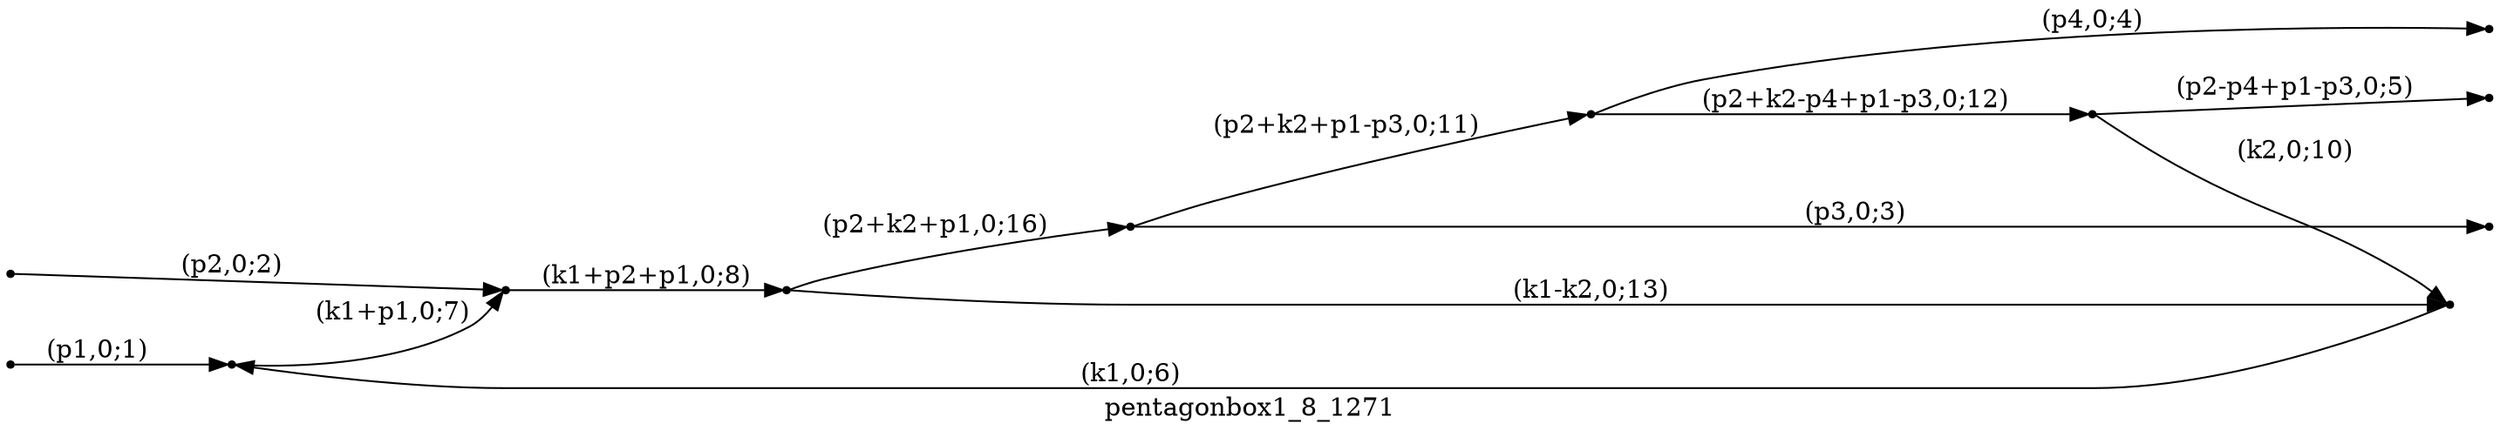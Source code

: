 digraph pentagonbox1_8_1271 {
  label="pentagonbox1_8_1271";
  rankdir="LR";
  subgraph edges {
    -1 -> 2 [label="(p1,0;1)"];
    -2 -> 3 [label="(p2,0;2)"];
    7 -> -3 [label="(p3,0;3)"];
    5 -> -4 [label="(p4,0;4)"];
    1 -> -5 [label="(p2-p4+p1-p3,0;5)"];
    4 -> 2 [label="(k1,0;6)"];
    2 -> 3 [label="(k1+p1,0;7)"];
    3 -> 6 [label="(k1+p2+p1,0;8)"];
    1 -> 4 [label="(k2,0;10)"];
    7 -> 5 [label="(p2+k2+p1-p3,0;11)"];
    5 -> 1 [label="(p2+k2-p4+p1-p3,0;12)"];
    6 -> 4 [label="(k1-k2,0;13)"];
    6 -> 7 [label="(p2+k2+p1,0;16)"];
  }
  subgraph incoming { rank="source"; -1; -2; }
  subgraph outgoing { rank="sink"; -3; -4; -5; }
-5 [shape=point];
-4 [shape=point];
-3 [shape=point];
-2 [shape=point];
-1 [shape=point];
1 [shape=point];
2 [shape=point];
3 [shape=point];
4 [shape=point];
5 [shape=point];
6 [shape=point];
7 [shape=point];
}

